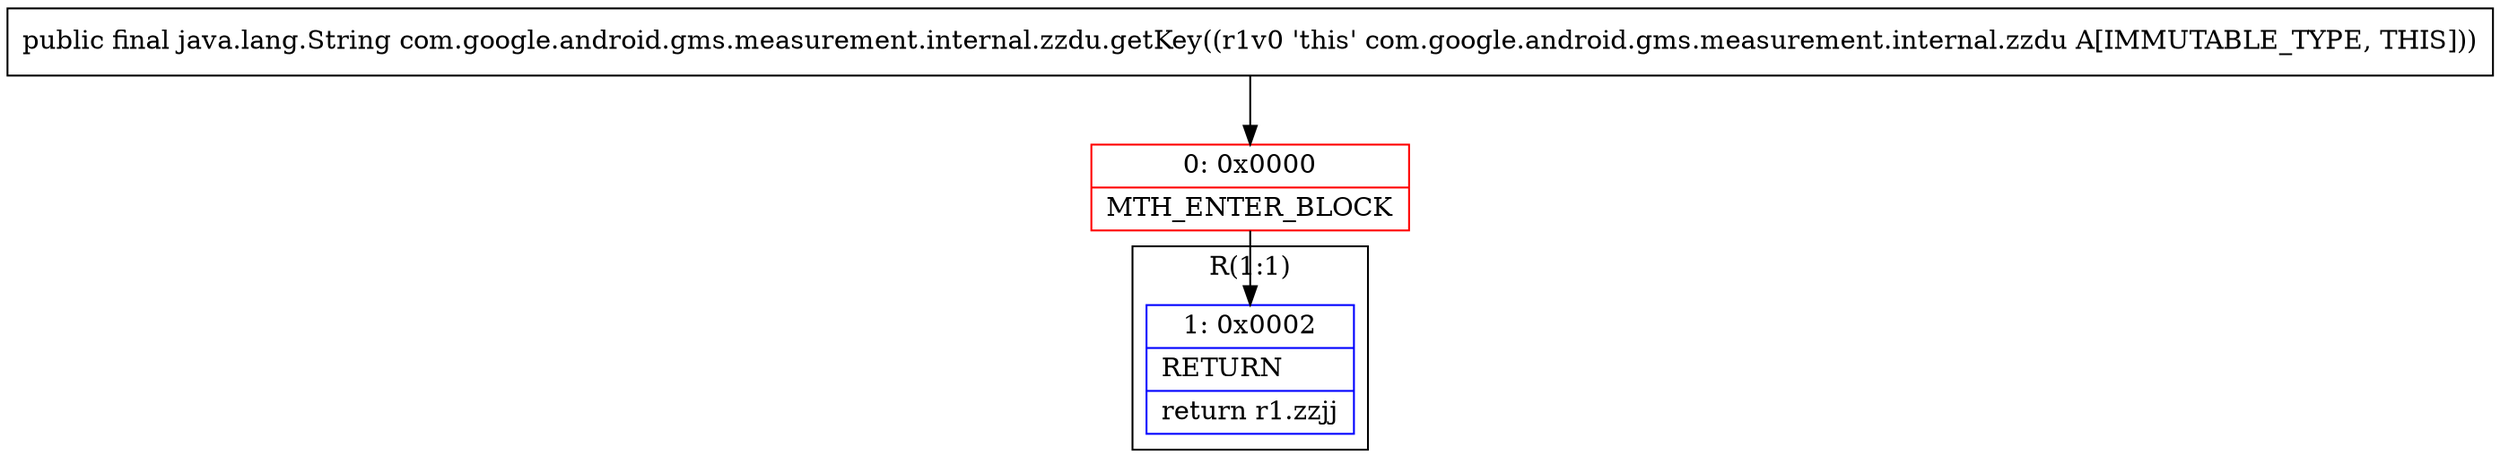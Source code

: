 digraph "CFG forcom.google.android.gms.measurement.internal.zzdu.getKey()Ljava\/lang\/String;" {
subgraph cluster_Region_611244693 {
label = "R(1:1)";
node [shape=record,color=blue];
Node_1 [shape=record,label="{1\:\ 0x0002|RETURN\l|return r1.zzjj\l}"];
}
Node_0 [shape=record,color=red,label="{0\:\ 0x0000|MTH_ENTER_BLOCK\l}"];
MethodNode[shape=record,label="{public final java.lang.String com.google.android.gms.measurement.internal.zzdu.getKey((r1v0 'this' com.google.android.gms.measurement.internal.zzdu A[IMMUTABLE_TYPE, THIS])) }"];
MethodNode -> Node_0;
Node_0 -> Node_1;
}

